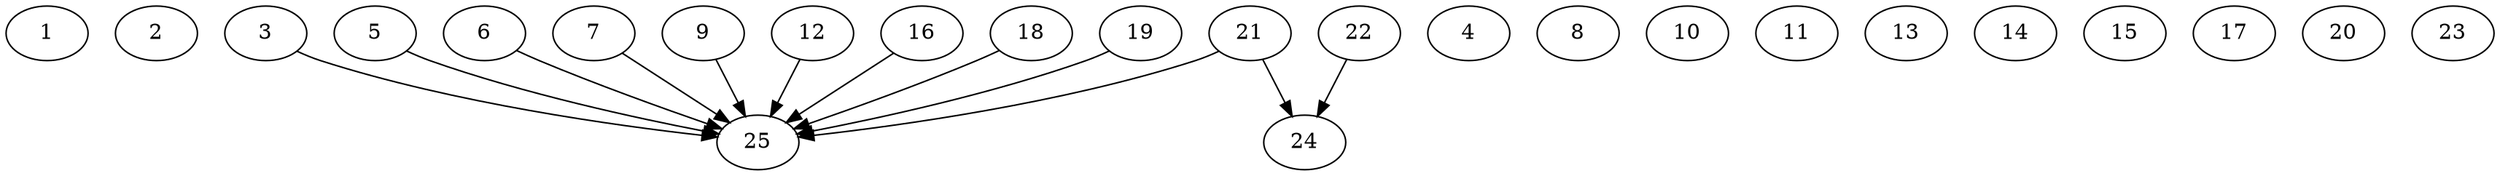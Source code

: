 // DAG automatically generated by daggen at Thu Oct  3 14:00:40 2019
// ./daggen --dot -n 25 --ccr 0.5 --fat 0.9 --regular 0.5 --density 0.6 --mindata 5242880 --maxdata 52428800 
digraph G {
  1 [size="68460544", alpha="0.14", expect_size="34230272"] 
  2 [size="27901952", alpha="0.13", expect_size="13950976"] 
  3 [size="19793920", alpha="0.11", expect_size="9896960"] 
  3 -> 25 [size ="9896960"]
  4 [size="50755584", alpha="0.04", expect_size="25377792"] 
  5 [size="20264960", alpha="0.20", expect_size="10132480"] 
  5 -> 25 [size ="10132480"]
  6 [size="20563968", alpha="0.04", expect_size="10281984"] 
  6 -> 25 [size ="10281984"]
  7 [size="87984128", alpha="0.18", expect_size="43992064"] 
  7 -> 25 [size ="43992064"]
  8 [size="72603648", alpha="0.05", expect_size="36301824"] 
  9 [size="27033600", alpha="0.01", expect_size="13516800"] 
  9 -> 25 [size ="13516800"]
  10 [size="46555136", alpha="0.17", expect_size="23277568"] 
  11 [size="16078848", alpha="0.13", expect_size="8039424"] 
  12 [size="81737728", alpha="0.08", expect_size="40868864"] 
  12 -> 25 [size ="40868864"]
  13 [size="49645568", alpha="0.17", expect_size="24822784"] 
  14 [size="100390912", alpha="0.00", expect_size="50195456"] 
  15 [size="27219968", alpha="0.18", expect_size="13609984"] 
  16 [size="25102336", alpha="0.14", expect_size="12551168"] 
  16 -> 25 [size ="12551168"]
  17 [size="41756672", alpha="0.15", expect_size="20878336"] 
  18 [size="30547968", alpha="0.12", expect_size="15273984"] 
  18 -> 25 [size ="15273984"]
  19 [size="54769664", alpha="0.11", expect_size="27384832"] 
  19 -> 25 [size ="27384832"]
  20 [size="60209152", alpha="0.12", expect_size="30104576"] 
  21 [size="47814656", alpha="0.05", expect_size="23907328"] 
  21 -> 24 [size ="23907328"]
  21 -> 25 [size ="23907328"]
  22 [size="14635008", alpha="0.02", expect_size="7317504"] 
  22 -> 24 [size ="7317504"]
  23 [size="53377024", alpha="0.01", expect_size="26688512"] 
  24 [size="39249920", alpha="0.08", expect_size="19624960"] 
  25 [size="41478144", alpha="0.18", expect_size="20739072"] 
}
